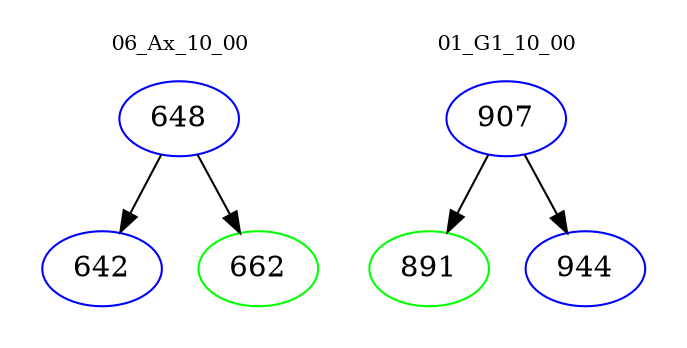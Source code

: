 digraph{
subgraph cluster_0 {
color = white
label = "06_Ax_10_00";
fontsize=10;
T0_648 [label="648", color="blue"]
T0_648 -> T0_642 [color="black"]
T0_642 [label="642", color="blue"]
T0_648 -> T0_662 [color="black"]
T0_662 [label="662", color="green"]
}
subgraph cluster_1 {
color = white
label = "01_G1_10_00";
fontsize=10;
T1_907 [label="907", color="blue"]
T1_907 -> T1_891 [color="black"]
T1_891 [label="891", color="green"]
T1_907 -> T1_944 [color="black"]
T1_944 [label="944", color="blue"]
}
}
